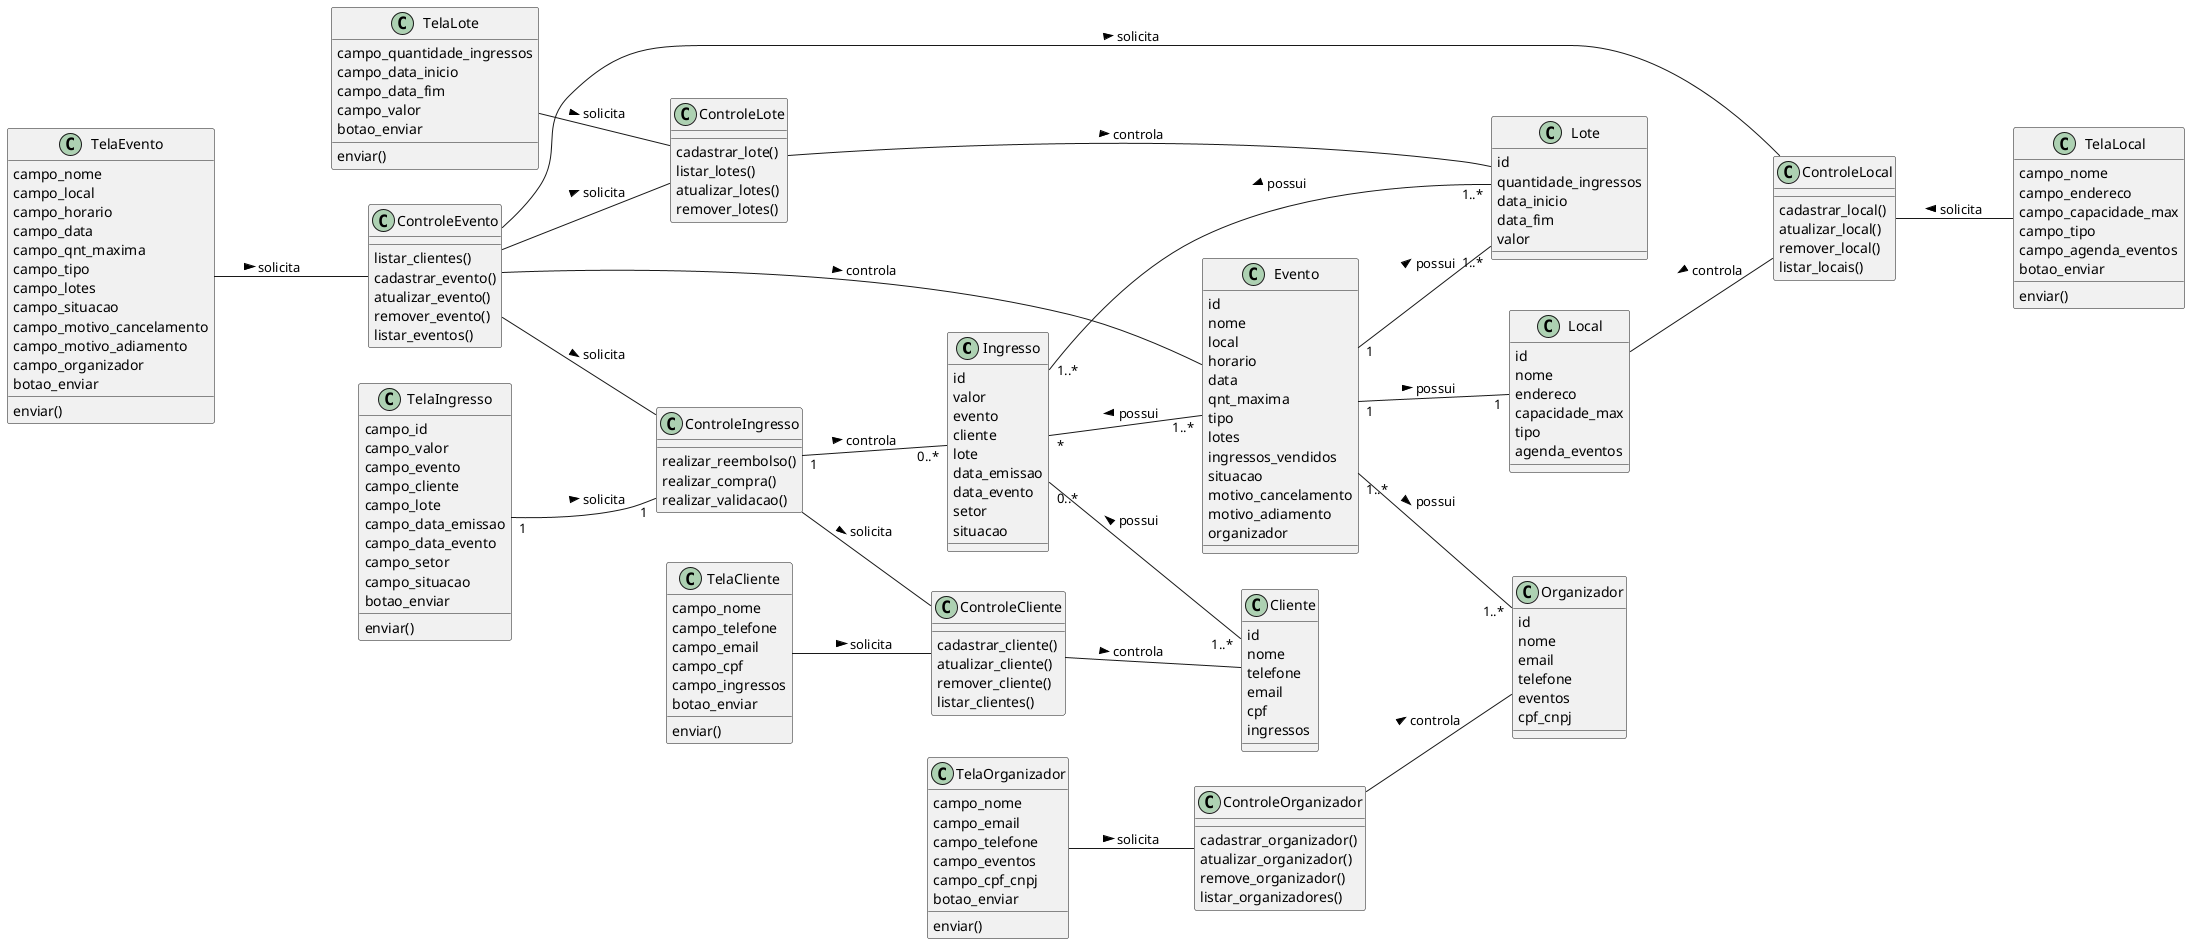 @startuml
left to right direction

class Ingresso{
    id
    valor
    evento
    cliente
    lote
    data_emissao
    data_evento
    setor
    situacao
}

class TelaIngresso{
    campo_id
    campo_valor
    campo_evento
    campo_cliente
    campo_lote
    campo_data_emissao
    campo_data_evento
    campo_setor
    campo_situacao
    botao_enviar
    enviar()
}

class ControleIngresso{
    realizar_reembolso()
    realizar_compra()
    realizar_validacao()
}

class Evento{
    id
    nome
    local
    horario
    data
    qnt_maxima
    tipo
    lotes
    ingressos_vendidos
    situacao
    motivo_cancelamento
    motivo_adiamento
    organizador
    
}

class TelaEvento{
    campo_nome
    campo_local
    campo_horario
    campo_data
    campo_qnt_maxima
    campo_tipo
    campo_lotes
    campo_situacao
    campo_motivo_cancelamento
    campo_motivo_adiamento
    campo_organizador
    botao_enviar
    enviar()
}

class ControleEvento{
    listar_clientes()
    cadastrar_evento()
    atualizar_evento()
    remover_evento()
    listar_eventos()
}


class Cliente{
    id
    nome
    telefone
    email
    cpf
    ingressos
 
}

class TelaCliente{
    campo_nome
    campo_telefone
    campo_email
    campo_cpf
    campo_ingressos
    botao_enviar
    enviar()
}

class ControleCliente{
    cadastrar_cliente()
    atualizar_cliente()
    remover_cliente()
    listar_clientes()
}

class Organizador{
    id
    nome
    email
    telefone
    eventos
    cpf_cnpj
}

class TelaOrganizador{
    campo_nome
    campo_email
    campo_telefone
    campo_eventos
    campo_cpf_cnpj
    botao_enviar
    enviar()
}

class ControleOrganizador{
    cadastrar_organizador()
    atualizar_organizador()
    remove_organizador()
    listar_organizadores()
}

class Lote{
    id
    quantidade_ingressos
    data_inicio
    data_fim
    valor
}

class TelaLote{
    campo_quantidade_ingressos
    campo_data_inicio
    campo_data_fim
    campo_valor
    botao_enviar
    enviar()
}

class ControleLote{
    cadastrar_lote()
    listar_lotes()
    atualizar_lotes()
    remover_lotes()
}

class Local{
    id
    nome
    endereco
    capacidade_max
    tipo
    agenda_eventos
}

class TelaLocal{
    campo_nome
    campo_endereco
    campo_capacidade_max
    campo_tipo
    campo_agenda_eventos
    botao_enviar
    enviar()
}

class ControleLocal{
    cadastrar_local()
    atualizar_local()
    remover_local()
    listar_locais()
}

Ingresso "0..*"--"1..*" Cliente: < possui
Ingresso "1..*"--"1..*" Lote: < possui
Ingresso "*"--"1..*" Evento: < possui

Evento "1"--"1" Local: possui >
Evento "1"--"1..*" Lote: possui >
Evento "1..*"--"1..*" Organizador: possui >

TelaIngresso "1"--"1" ControleIngresso: solicita > 
ControleIngresso "1"--"0..*" Ingresso: controla >

TelaCliente -- ControleCliente: solicita >
ControleCliente -- Cliente: controla >

TelaLote -- ControleLote: solicita >
ControleLote -- Lote: controla >

TelaEvento -- ControleEvento: solicita >
ControleEvento -- Evento: controla >

TelaLocal -up- ControleLocal: solicita >
ControleLocal -up- Local: controla >

TelaOrganizador -- ControleOrganizador: solicita >
ControleOrganizador -- Organizador: controla >

ControleEvento -- ControleIngresso: solicita >
ControleIngresso -- ControleCliente: solicita >

ControleEvento -- ControleLocal: solicita >
ControleEvento -- ControleLote: solicita >

@enduml
